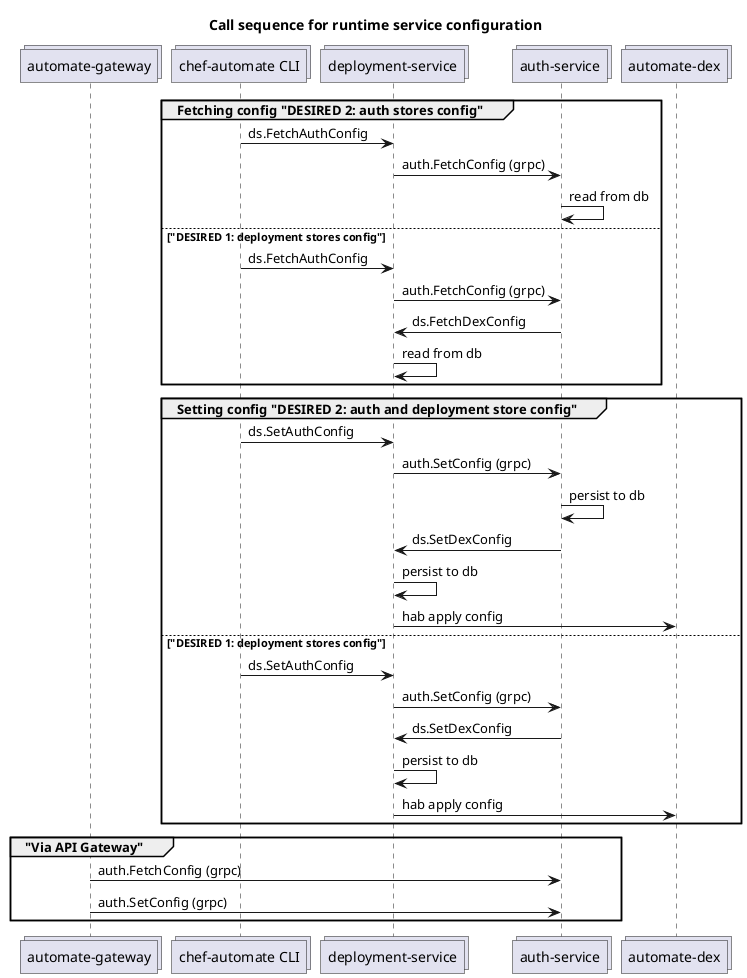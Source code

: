 @startuml
title Call sequence for runtime service configuration

collections "automate-gateway" as api
collections "chef-automate CLI" as cli
collections "deployment-service" as ds
collections "auth-service" as auth
collections "automate-dex" as dex

group Fetching config "DESIRED 2: auth stores config"
cli -> ds: ds.FetchAuthConfig
ds -> auth: auth.FetchConfig (grpc)
auth -> auth: read from db
else "DESIRED 1: deployment stores config"
cli -> ds: ds.FetchAuthConfig
ds -> auth: auth.FetchConfig (grpc)
auth -> ds: ds.FetchDexConfig
ds -> ds: read from db
end

group Setting config "DESIRED 2: auth and deployment store config"
cli -> ds: ds.SetAuthConfig
ds -> auth: auth.SetConfig (grpc)
auth -> auth: persist to db
auth -> ds: ds.SetDexConfig
ds -> ds: persist to db
ds -> dex: hab apply config
else "DESIRED 1: deployment stores config"
cli -> ds: ds.SetAuthConfig
ds -> auth: auth.SetConfig (grpc)
auth -> ds: ds.SetDexConfig
ds -> ds: persist to db
ds -> dex: hab apply config
end

group "Via API Gateway"
api -> auth: auth.FetchConfig (grpc)
api -> auth: auth.SetConfig (grpc)
end


@enduml
